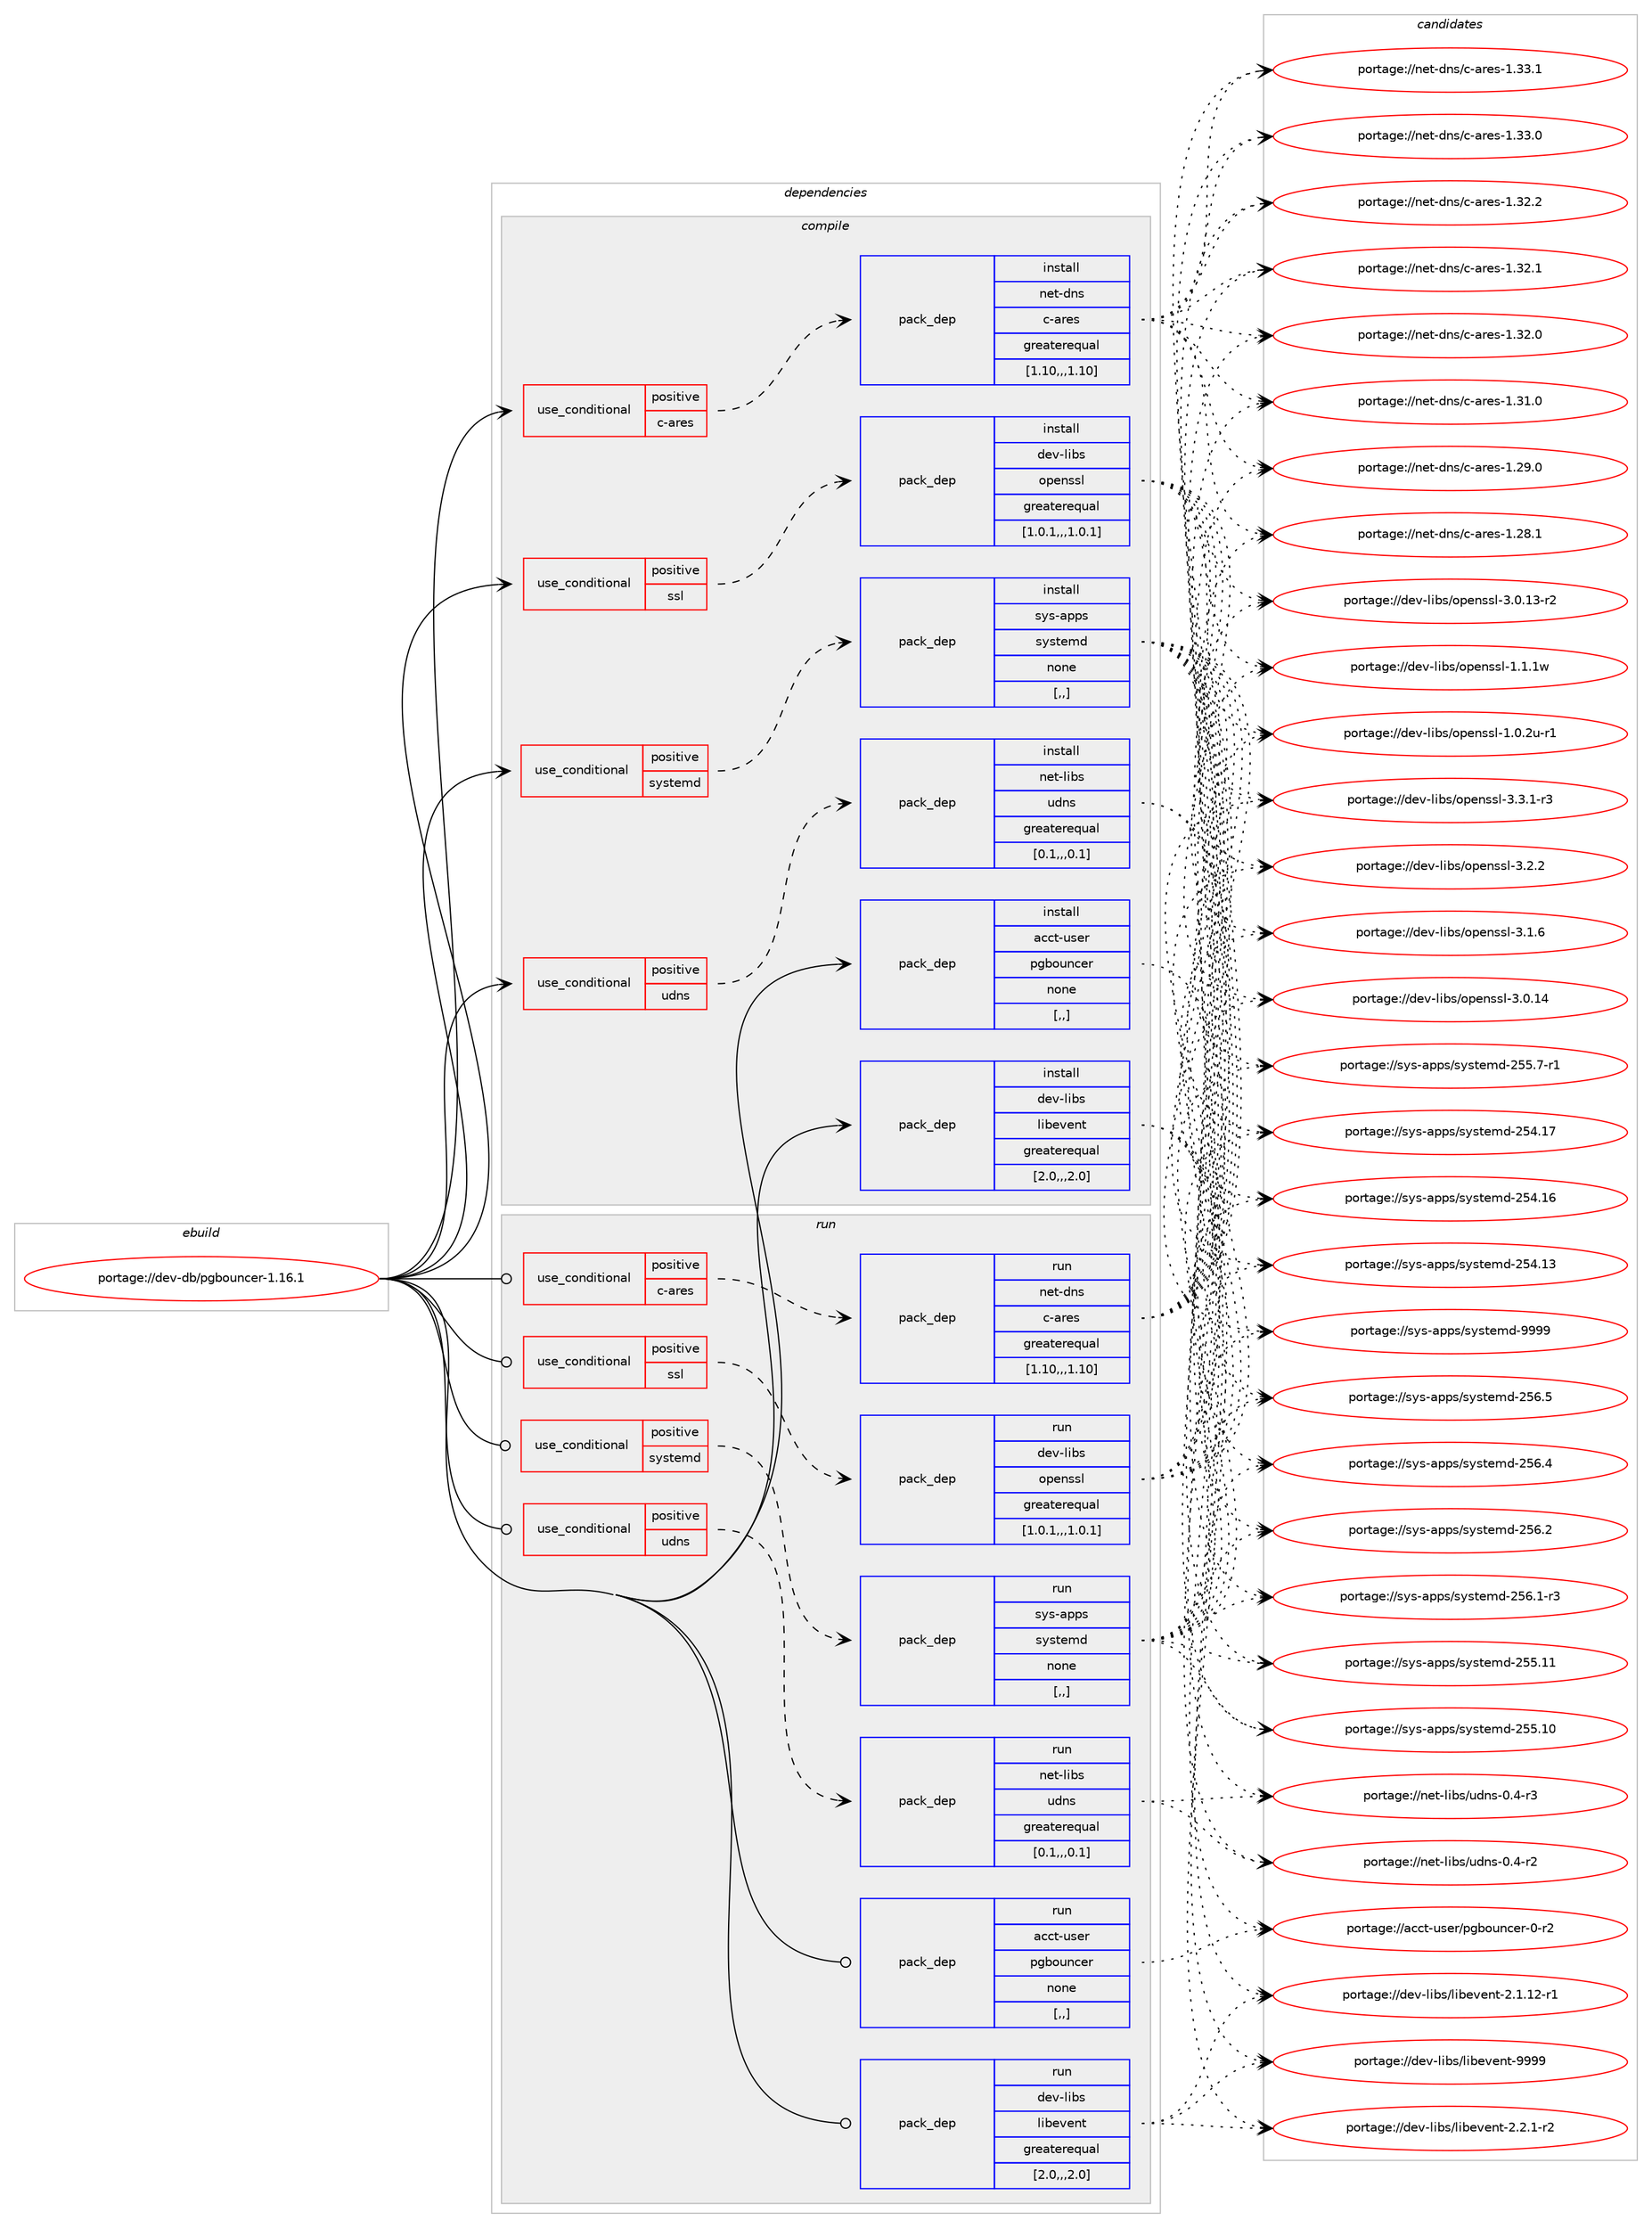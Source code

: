 digraph prolog {

# *************
# Graph options
# *************

newrank=true;
concentrate=true;
compound=true;
graph [rankdir=LR,fontname=Helvetica,fontsize=10,ranksep=1.5];#, ranksep=2.5, nodesep=0.2];
edge  [arrowhead=vee];
node  [fontname=Helvetica,fontsize=10];

# **********
# The ebuild
# **********

subgraph cluster_leftcol {
color=gray;
label=<<i>ebuild</i>>;
id [label="portage://dev-db/pgbouncer-1.16.1", color=red, width=4, href="../dev-db/pgbouncer-1.16.1.svg"];
}

# ****************
# The dependencies
# ****************

subgraph cluster_midcol {
color=gray;
label=<<i>dependencies</i>>;
subgraph cluster_compile {
fillcolor="#eeeeee";
style=filled;
label=<<i>compile</i>>;
subgraph cond147825 {
dependency562223 [label=<<TABLE BORDER="0" CELLBORDER="1" CELLSPACING="0" CELLPADDING="4"><TR><TD ROWSPAN="3" CELLPADDING="10">use_conditional</TD></TR><TR><TD>positive</TD></TR><TR><TD>c-ares</TD></TR></TABLE>>, shape=none, color=red];
subgraph pack409852 {
dependency562224 [label=<<TABLE BORDER="0" CELLBORDER="1" CELLSPACING="0" CELLPADDING="4" WIDTH="220"><TR><TD ROWSPAN="6" CELLPADDING="30">pack_dep</TD></TR><TR><TD WIDTH="110">install</TD></TR><TR><TD>net-dns</TD></TR><TR><TD>c-ares</TD></TR><TR><TD>greaterequal</TD></TR><TR><TD>[1.10,,,1.10]</TD></TR></TABLE>>, shape=none, color=blue];
}
dependency562223:e -> dependency562224:w [weight=20,style="dashed",arrowhead="vee"];
}
id:e -> dependency562223:w [weight=20,style="solid",arrowhead="vee"];
subgraph cond147826 {
dependency562225 [label=<<TABLE BORDER="0" CELLBORDER="1" CELLSPACING="0" CELLPADDING="4"><TR><TD ROWSPAN="3" CELLPADDING="10">use_conditional</TD></TR><TR><TD>positive</TD></TR><TR><TD>ssl</TD></TR></TABLE>>, shape=none, color=red];
subgraph pack409853 {
dependency562226 [label=<<TABLE BORDER="0" CELLBORDER="1" CELLSPACING="0" CELLPADDING="4" WIDTH="220"><TR><TD ROWSPAN="6" CELLPADDING="30">pack_dep</TD></TR><TR><TD WIDTH="110">install</TD></TR><TR><TD>dev-libs</TD></TR><TR><TD>openssl</TD></TR><TR><TD>greaterequal</TD></TR><TR><TD>[1.0.1,,,1.0.1]</TD></TR></TABLE>>, shape=none, color=blue];
}
dependency562225:e -> dependency562226:w [weight=20,style="dashed",arrowhead="vee"];
}
id:e -> dependency562225:w [weight=20,style="solid",arrowhead="vee"];
subgraph cond147827 {
dependency562227 [label=<<TABLE BORDER="0" CELLBORDER="1" CELLSPACING="0" CELLPADDING="4"><TR><TD ROWSPAN="3" CELLPADDING="10">use_conditional</TD></TR><TR><TD>positive</TD></TR><TR><TD>systemd</TD></TR></TABLE>>, shape=none, color=red];
subgraph pack409854 {
dependency562228 [label=<<TABLE BORDER="0" CELLBORDER="1" CELLSPACING="0" CELLPADDING="4" WIDTH="220"><TR><TD ROWSPAN="6" CELLPADDING="30">pack_dep</TD></TR><TR><TD WIDTH="110">install</TD></TR><TR><TD>sys-apps</TD></TR><TR><TD>systemd</TD></TR><TR><TD>none</TD></TR><TR><TD>[,,]</TD></TR></TABLE>>, shape=none, color=blue];
}
dependency562227:e -> dependency562228:w [weight=20,style="dashed",arrowhead="vee"];
}
id:e -> dependency562227:w [weight=20,style="solid",arrowhead="vee"];
subgraph cond147828 {
dependency562229 [label=<<TABLE BORDER="0" CELLBORDER="1" CELLSPACING="0" CELLPADDING="4"><TR><TD ROWSPAN="3" CELLPADDING="10">use_conditional</TD></TR><TR><TD>positive</TD></TR><TR><TD>udns</TD></TR></TABLE>>, shape=none, color=red];
subgraph pack409855 {
dependency562230 [label=<<TABLE BORDER="0" CELLBORDER="1" CELLSPACING="0" CELLPADDING="4" WIDTH="220"><TR><TD ROWSPAN="6" CELLPADDING="30">pack_dep</TD></TR><TR><TD WIDTH="110">install</TD></TR><TR><TD>net-libs</TD></TR><TR><TD>udns</TD></TR><TR><TD>greaterequal</TD></TR><TR><TD>[0.1,,,0.1]</TD></TR></TABLE>>, shape=none, color=blue];
}
dependency562229:e -> dependency562230:w [weight=20,style="dashed",arrowhead="vee"];
}
id:e -> dependency562229:w [weight=20,style="solid",arrowhead="vee"];
subgraph pack409856 {
dependency562231 [label=<<TABLE BORDER="0" CELLBORDER="1" CELLSPACING="0" CELLPADDING="4" WIDTH="220"><TR><TD ROWSPAN="6" CELLPADDING="30">pack_dep</TD></TR><TR><TD WIDTH="110">install</TD></TR><TR><TD>acct-user</TD></TR><TR><TD>pgbouncer</TD></TR><TR><TD>none</TD></TR><TR><TD>[,,]</TD></TR></TABLE>>, shape=none, color=blue];
}
id:e -> dependency562231:w [weight=20,style="solid",arrowhead="vee"];
subgraph pack409857 {
dependency562232 [label=<<TABLE BORDER="0" CELLBORDER="1" CELLSPACING="0" CELLPADDING="4" WIDTH="220"><TR><TD ROWSPAN="6" CELLPADDING="30">pack_dep</TD></TR><TR><TD WIDTH="110">install</TD></TR><TR><TD>dev-libs</TD></TR><TR><TD>libevent</TD></TR><TR><TD>greaterequal</TD></TR><TR><TD>[2.0,,,2.0]</TD></TR></TABLE>>, shape=none, color=blue];
}
id:e -> dependency562232:w [weight=20,style="solid",arrowhead="vee"];
}
subgraph cluster_compileandrun {
fillcolor="#eeeeee";
style=filled;
label=<<i>compile and run</i>>;
}
subgraph cluster_run {
fillcolor="#eeeeee";
style=filled;
label=<<i>run</i>>;
subgraph cond147829 {
dependency562233 [label=<<TABLE BORDER="0" CELLBORDER="1" CELLSPACING="0" CELLPADDING="4"><TR><TD ROWSPAN="3" CELLPADDING="10">use_conditional</TD></TR><TR><TD>positive</TD></TR><TR><TD>c-ares</TD></TR></TABLE>>, shape=none, color=red];
subgraph pack409858 {
dependency562234 [label=<<TABLE BORDER="0" CELLBORDER="1" CELLSPACING="0" CELLPADDING="4" WIDTH="220"><TR><TD ROWSPAN="6" CELLPADDING="30">pack_dep</TD></TR><TR><TD WIDTH="110">run</TD></TR><TR><TD>net-dns</TD></TR><TR><TD>c-ares</TD></TR><TR><TD>greaterequal</TD></TR><TR><TD>[1.10,,,1.10]</TD></TR></TABLE>>, shape=none, color=blue];
}
dependency562233:e -> dependency562234:w [weight=20,style="dashed",arrowhead="vee"];
}
id:e -> dependency562233:w [weight=20,style="solid",arrowhead="odot"];
subgraph cond147830 {
dependency562235 [label=<<TABLE BORDER="0" CELLBORDER="1" CELLSPACING="0" CELLPADDING="4"><TR><TD ROWSPAN="3" CELLPADDING="10">use_conditional</TD></TR><TR><TD>positive</TD></TR><TR><TD>ssl</TD></TR></TABLE>>, shape=none, color=red];
subgraph pack409859 {
dependency562236 [label=<<TABLE BORDER="0" CELLBORDER="1" CELLSPACING="0" CELLPADDING="4" WIDTH="220"><TR><TD ROWSPAN="6" CELLPADDING="30">pack_dep</TD></TR><TR><TD WIDTH="110">run</TD></TR><TR><TD>dev-libs</TD></TR><TR><TD>openssl</TD></TR><TR><TD>greaterequal</TD></TR><TR><TD>[1.0.1,,,1.0.1]</TD></TR></TABLE>>, shape=none, color=blue];
}
dependency562235:e -> dependency562236:w [weight=20,style="dashed",arrowhead="vee"];
}
id:e -> dependency562235:w [weight=20,style="solid",arrowhead="odot"];
subgraph cond147831 {
dependency562237 [label=<<TABLE BORDER="0" CELLBORDER="1" CELLSPACING="0" CELLPADDING="4"><TR><TD ROWSPAN="3" CELLPADDING="10">use_conditional</TD></TR><TR><TD>positive</TD></TR><TR><TD>systemd</TD></TR></TABLE>>, shape=none, color=red];
subgraph pack409860 {
dependency562238 [label=<<TABLE BORDER="0" CELLBORDER="1" CELLSPACING="0" CELLPADDING="4" WIDTH="220"><TR><TD ROWSPAN="6" CELLPADDING="30">pack_dep</TD></TR><TR><TD WIDTH="110">run</TD></TR><TR><TD>sys-apps</TD></TR><TR><TD>systemd</TD></TR><TR><TD>none</TD></TR><TR><TD>[,,]</TD></TR></TABLE>>, shape=none, color=blue];
}
dependency562237:e -> dependency562238:w [weight=20,style="dashed",arrowhead="vee"];
}
id:e -> dependency562237:w [weight=20,style="solid",arrowhead="odot"];
subgraph cond147832 {
dependency562239 [label=<<TABLE BORDER="0" CELLBORDER="1" CELLSPACING="0" CELLPADDING="4"><TR><TD ROWSPAN="3" CELLPADDING="10">use_conditional</TD></TR><TR><TD>positive</TD></TR><TR><TD>udns</TD></TR></TABLE>>, shape=none, color=red];
subgraph pack409861 {
dependency562240 [label=<<TABLE BORDER="0" CELLBORDER="1" CELLSPACING="0" CELLPADDING="4" WIDTH="220"><TR><TD ROWSPAN="6" CELLPADDING="30">pack_dep</TD></TR><TR><TD WIDTH="110">run</TD></TR><TR><TD>net-libs</TD></TR><TR><TD>udns</TD></TR><TR><TD>greaterequal</TD></TR><TR><TD>[0.1,,,0.1]</TD></TR></TABLE>>, shape=none, color=blue];
}
dependency562239:e -> dependency562240:w [weight=20,style="dashed",arrowhead="vee"];
}
id:e -> dependency562239:w [weight=20,style="solid",arrowhead="odot"];
subgraph pack409862 {
dependency562241 [label=<<TABLE BORDER="0" CELLBORDER="1" CELLSPACING="0" CELLPADDING="4" WIDTH="220"><TR><TD ROWSPAN="6" CELLPADDING="30">pack_dep</TD></TR><TR><TD WIDTH="110">run</TD></TR><TR><TD>acct-user</TD></TR><TR><TD>pgbouncer</TD></TR><TR><TD>none</TD></TR><TR><TD>[,,]</TD></TR></TABLE>>, shape=none, color=blue];
}
id:e -> dependency562241:w [weight=20,style="solid",arrowhead="odot"];
subgraph pack409863 {
dependency562242 [label=<<TABLE BORDER="0" CELLBORDER="1" CELLSPACING="0" CELLPADDING="4" WIDTH="220"><TR><TD ROWSPAN="6" CELLPADDING="30">pack_dep</TD></TR><TR><TD WIDTH="110">run</TD></TR><TR><TD>dev-libs</TD></TR><TR><TD>libevent</TD></TR><TR><TD>greaterequal</TD></TR><TR><TD>[2.0,,,2.0]</TD></TR></TABLE>>, shape=none, color=blue];
}
id:e -> dependency562242:w [weight=20,style="solid",arrowhead="odot"];
}
}

# **************
# The candidates
# **************

subgraph cluster_choices {
rank=same;
color=gray;
label=<<i>candidates</i>>;

subgraph choice409852 {
color=black;
nodesep=1;
choice110101116451001101154799459711410111545494651514649 [label="portage://net-dns/c-ares-1.33.1", color=red, width=4,href="../net-dns/c-ares-1.33.1.svg"];
choice110101116451001101154799459711410111545494651514648 [label="portage://net-dns/c-ares-1.33.0", color=red, width=4,href="../net-dns/c-ares-1.33.0.svg"];
choice110101116451001101154799459711410111545494651504650 [label="portage://net-dns/c-ares-1.32.2", color=red, width=4,href="../net-dns/c-ares-1.32.2.svg"];
choice110101116451001101154799459711410111545494651504649 [label="portage://net-dns/c-ares-1.32.1", color=red, width=4,href="../net-dns/c-ares-1.32.1.svg"];
choice110101116451001101154799459711410111545494651504648 [label="portage://net-dns/c-ares-1.32.0", color=red, width=4,href="../net-dns/c-ares-1.32.0.svg"];
choice110101116451001101154799459711410111545494651494648 [label="portage://net-dns/c-ares-1.31.0", color=red, width=4,href="../net-dns/c-ares-1.31.0.svg"];
choice110101116451001101154799459711410111545494650574648 [label="portage://net-dns/c-ares-1.29.0", color=red, width=4,href="../net-dns/c-ares-1.29.0.svg"];
choice110101116451001101154799459711410111545494650564649 [label="portage://net-dns/c-ares-1.28.1", color=red, width=4,href="../net-dns/c-ares-1.28.1.svg"];
dependency562224:e -> choice110101116451001101154799459711410111545494651514649:w [style=dotted,weight="100"];
dependency562224:e -> choice110101116451001101154799459711410111545494651514648:w [style=dotted,weight="100"];
dependency562224:e -> choice110101116451001101154799459711410111545494651504650:w [style=dotted,weight="100"];
dependency562224:e -> choice110101116451001101154799459711410111545494651504649:w [style=dotted,weight="100"];
dependency562224:e -> choice110101116451001101154799459711410111545494651504648:w [style=dotted,weight="100"];
dependency562224:e -> choice110101116451001101154799459711410111545494651494648:w [style=dotted,weight="100"];
dependency562224:e -> choice110101116451001101154799459711410111545494650574648:w [style=dotted,weight="100"];
dependency562224:e -> choice110101116451001101154799459711410111545494650564649:w [style=dotted,weight="100"];
}
subgraph choice409853 {
color=black;
nodesep=1;
choice1001011184510810598115471111121011101151151084551465146494511451 [label="portage://dev-libs/openssl-3.3.1-r3", color=red, width=4,href="../dev-libs/openssl-3.3.1-r3.svg"];
choice100101118451081059811547111112101110115115108455146504650 [label="portage://dev-libs/openssl-3.2.2", color=red, width=4,href="../dev-libs/openssl-3.2.2.svg"];
choice100101118451081059811547111112101110115115108455146494654 [label="portage://dev-libs/openssl-3.1.6", color=red, width=4,href="../dev-libs/openssl-3.1.6.svg"];
choice10010111845108105981154711111210111011511510845514648464952 [label="portage://dev-libs/openssl-3.0.14", color=red, width=4,href="../dev-libs/openssl-3.0.14.svg"];
choice100101118451081059811547111112101110115115108455146484649514511450 [label="portage://dev-libs/openssl-3.0.13-r2", color=red, width=4,href="../dev-libs/openssl-3.0.13-r2.svg"];
choice100101118451081059811547111112101110115115108454946494649119 [label="portage://dev-libs/openssl-1.1.1w", color=red, width=4,href="../dev-libs/openssl-1.1.1w.svg"];
choice1001011184510810598115471111121011101151151084549464846501174511449 [label="portage://dev-libs/openssl-1.0.2u-r1", color=red, width=4,href="../dev-libs/openssl-1.0.2u-r1.svg"];
dependency562226:e -> choice1001011184510810598115471111121011101151151084551465146494511451:w [style=dotted,weight="100"];
dependency562226:e -> choice100101118451081059811547111112101110115115108455146504650:w [style=dotted,weight="100"];
dependency562226:e -> choice100101118451081059811547111112101110115115108455146494654:w [style=dotted,weight="100"];
dependency562226:e -> choice10010111845108105981154711111210111011511510845514648464952:w [style=dotted,weight="100"];
dependency562226:e -> choice100101118451081059811547111112101110115115108455146484649514511450:w [style=dotted,weight="100"];
dependency562226:e -> choice100101118451081059811547111112101110115115108454946494649119:w [style=dotted,weight="100"];
dependency562226:e -> choice1001011184510810598115471111121011101151151084549464846501174511449:w [style=dotted,weight="100"];
}
subgraph choice409854 {
color=black;
nodesep=1;
choice1151211154597112112115471151211151161011091004557575757 [label="portage://sys-apps/systemd-9999", color=red, width=4,href="../sys-apps/systemd-9999.svg"];
choice115121115459711211211547115121115116101109100455053544653 [label="portage://sys-apps/systemd-256.5", color=red, width=4,href="../sys-apps/systemd-256.5.svg"];
choice115121115459711211211547115121115116101109100455053544652 [label="portage://sys-apps/systemd-256.4", color=red, width=4,href="../sys-apps/systemd-256.4.svg"];
choice115121115459711211211547115121115116101109100455053544650 [label="portage://sys-apps/systemd-256.2", color=red, width=4,href="../sys-apps/systemd-256.2.svg"];
choice1151211154597112112115471151211151161011091004550535446494511451 [label="portage://sys-apps/systemd-256.1-r3", color=red, width=4,href="../sys-apps/systemd-256.1-r3.svg"];
choice11512111545971121121154711512111511610110910045505353464949 [label="portage://sys-apps/systemd-255.11", color=red, width=4,href="../sys-apps/systemd-255.11.svg"];
choice11512111545971121121154711512111511610110910045505353464948 [label="portage://sys-apps/systemd-255.10", color=red, width=4,href="../sys-apps/systemd-255.10.svg"];
choice1151211154597112112115471151211151161011091004550535346554511449 [label="portage://sys-apps/systemd-255.7-r1", color=red, width=4,href="../sys-apps/systemd-255.7-r1.svg"];
choice11512111545971121121154711512111511610110910045505352464955 [label="portage://sys-apps/systemd-254.17", color=red, width=4,href="../sys-apps/systemd-254.17.svg"];
choice11512111545971121121154711512111511610110910045505352464954 [label="portage://sys-apps/systemd-254.16", color=red, width=4,href="../sys-apps/systemd-254.16.svg"];
choice11512111545971121121154711512111511610110910045505352464951 [label="portage://sys-apps/systemd-254.13", color=red, width=4,href="../sys-apps/systemd-254.13.svg"];
dependency562228:e -> choice1151211154597112112115471151211151161011091004557575757:w [style=dotted,weight="100"];
dependency562228:e -> choice115121115459711211211547115121115116101109100455053544653:w [style=dotted,weight="100"];
dependency562228:e -> choice115121115459711211211547115121115116101109100455053544652:w [style=dotted,weight="100"];
dependency562228:e -> choice115121115459711211211547115121115116101109100455053544650:w [style=dotted,weight="100"];
dependency562228:e -> choice1151211154597112112115471151211151161011091004550535446494511451:w [style=dotted,weight="100"];
dependency562228:e -> choice11512111545971121121154711512111511610110910045505353464949:w [style=dotted,weight="100"];
dependency562228:e -> choice11512111545971121121154711512111511610110910045505353464948:w [style=dotted,weight="100"];
dependency562228:e -> choice1151211154597112112115471151211151161011091004550535346554511449:w [style=dotted,weight="100"];
dependency562228:e -> choice11512111545971121121154711512111511610110910045505352464955:w [style=dotted,weight="100"];
dependency562228:e -> choice11512111545971121121154711512111511610110910045505352464954:w [style=dotted,weight="100"];
dependency562228:e -> choice11512111545971121121154711512111511610110910045505352464951:w [style=dotted,weight="100"];
}
subgraph choice409855 {
color=black;
nodesep=1;
choice110101116451081059811547117100110115454846524511451 [label="portage://net-libs/udns-0.4-r3", color=red, width=4,href="../net-libs/udns-0.4-r3.svg"];
choice110101116451081059811547117100110115454846524511450 [label="portage://net-libs/udns-0.4-r2", color=red, width=4,href="../net-libs/udns-0.4-r2.svg"];
dependency562230:e -> choice110101116451081059811547117100110115454846524511451:w [style=dotted,weight="100"];
dependency562230:e -> choice110101116451081059811547117100110115454846524511450:w [style=dotted,weight="100"];
}
subgraph choice409856 {
color=black;
nodesep=1;
choice9799991164511711510111447112103981111171109910111445484511450 [label="portage://acct-user/pgbouncer-0-r2", color=red, width=4,href="../acct-user/pgbouncer-0-r2.svg"];
dependency562231:e -> choice9799991164511711510111447112103981111171109910111445484511450:w [style=dotted,weight="100"];
}
subgraph choice409857 {
color=black;
nodesep=1;
choice100101118451081059811547108105981011181011101164557575757 [label="portage://dev-libs/libevent-9999", color=red, width=4,href="../dev-libs/libevent-9999.svg"];
choice100101118451081059811547108105981011181011101164550465046494511450 [label="portage://dev-libs/libevent-2.2.1-r2", color=red, width=4,href="../dev-libs/libevent-2.2.1-r2.svg"];
choice10010111845108105981154710810598101118101110116455046494649504511449 [label="portage://dev-libs/libevent-2.1.12-r1", color=red, width=4,href="../dev-libs/libevent-2.1.12-r1.svg"];
dependency562232:e -> choice100101118451081059811547108105981011181011101164557575757:w [style=dotted,weight="100"];
dependency562232:e -> choice100101118451081059811547108105981011181011101164550465046494511450:w [style=dotted,weight="100"];
dependency562232:e -> choice10010111845108105981154710810598101118101110116455046494649504511449:w [style=dotted,weight="100"];
}
subgraph choice409858 {
color=black;
nodesep=1;
choice110101116451001101154799459711410111545494651514649 [label="portage://net-dns/c-ares-1.33.1", color=red, width=4,href="../net-dns/c-ares-1.33.1.svg"];
choice110101116451001101154799459711410111545494651514648 [label="portage://net-dns/c-ares-1.33.0", color=red, width=4,href="../net-dns/c-ares-1.33.0.svg"];
choice110101116451001101154799459711410111545494651504650 [label="portage://net-dns/c-ares-1.32.2", color=red, width=4,href="../net-dns/c-ares-1.32.2.svg"];
choice110101116451001101154799459711410111545494651504649 [label="portage://net-dns/c-ares-1.32.1", color=red, width=4,href="../net-dns/c-ares-1.32.1.svg"];
choice110101116451001101154799459711410111545494651504648 [label="portage://net-dns/c-ares-1.32.0", color=red, width=4,href="../net-dns/c-ares-1.32.0.svg"];
choice110101116451001101154799459711410111545494651494648 [label="portage://net-dns/c-ares-1.31.0", color=red, width=4,href="../net-dns/c-ares-1.31.0.svg"];
choice110101116451001101154799459711410111545494650574648 [label="portage://net-dns/c-ares-1.29.0", color=red, width=4,href="../net-dns/c-ares-1.29.0.svg"];
choice110101116451001101154799459711410111545494650564649 [label="portage://net-dns/c-ares-1.28.1", color=red, width=4,href="../net-dns/c-ares-1.28.1.svg"];
dependency562234:e -> choice110101116451001101154799459711410111545494651514649:w [style=dotted,weight="100"];
dependency562234:e -> choice110101116451001101154799459711410111545494651514648:w [style=dotted,weight="100"];
dependency562234:e -> choice110101116451001101154799459711410111545494651504650:w [style=dotted,weight="100"];
dependency562234:e -> choice110101116451001101154799459711410111545494651504649:w [style=dotted,weight="100"];
dependency562234:e -> choice110101116451001101154799459711410111545494651504648:w [style=dotted,weight="100"];
dependency562234:e -> choice110101116451001101154799459711410111545494651494648:w [style=dotted,weight="100"];
dependency562234:e -> choice110101116451001101154799459711410111545494650574648:w [style=dotted,weight="100"];
dependency562234:e -> choice110101116451001101154799459711410111545494650564649:w [style=dotted,weight="100"];
}
subgraph choice409859 {
color=black;
nodesep=1;
choice1001011184510810598115471111121011101151151084551465146494511451 [label="portage://dev-libs/openssl-3.3.1-r3", color=red, width=4,href="../dev-libs/openssl-3.3.1-r3.svg"];
choice100101118451081059811547111112101110115115108455146504650 [label="portage://dev-libs/openssl-3.2.2", color=red, width=4,href="../dev-libs/openssl-3.2.2.svg"];
choice100101118451081059811547111112101110115115108455146494654 [label="portage://dev-libs/openssl-3.1.6", color=red, width=4,href="../dev-libs/openssl-3.1.6.svg"];
choice10010111845108105981154711111210111011511510845514648464952 [label="portage://dev-libs/openssl-3.0.14", color=red, width=4,href="../dev-libs/openssl-3.0.14.svg"];
choice100101118451081059811547111112101110115115108455146484649514511450 [label="portage://dev-libs/openssl-3.0.13-r2", color=red, width=4,href="../dev-libs/openssl-3.0.13-r2.svg"];
choice100101118451081059811547111112101110115115108454946494649119 [label="portage://dev-libs/openssl-1.1.1w", color=red, width=4,href="../dev-libs/openssl-1.1.1w.svg"];
choice1001011184510810598115471111121011101151151084549464846501174511449 [label="portage://dev-libs/openssl-1.0.2u-r1", color=red, width=4,href="../dev-libs/openssl-1.0.2u-r1.svg"];
dependency562236:e -> choice1001011184510810598115471111121011101151151084551465146494511451:w [style=dotted,weight="100"];
dependency562236:e -> choice100101118451081059811547111112101110115115108455146504650:w [style=dotted,weight="100"];
dependency562236:e -> choice100101118451081059811547111112101110115115108455146494654:w [style=dotted,weight="100"];
dependency562236:e -> choice10010111845108105981154711111210111011511510845514648464952:w [style=dotted,weight="100"];
dependency562236:e -> choice100101118451081059811547111112101110115115108455146484649514511450:w [style=dotted,weight="100"];
dependency562236:e -> choice100101118451081059811547111112101110115115108454946494649119:w [style=dotted,weight="100"];
dependency562236:e -> choice1001011184510810598115471111121011101151151084549464846501174511449:w [style=dotted,weight="100"];
}
subgraph choice409860 {
color=black;
nodesep=1;
choice1151211154597112112115471151211151161011091004557575757 [label="portage://sys-apps/systemd-9999", color=red, width=4,href="../sys-apps/systemd-9999.svg"];
choice115121115459711211211547115121115116101109100455053544653 [label="portage://sys-apps/systemd-256.5", color=red, width=4,href="../sys-apps/systemd-256.5.svg"];
choice115121115459711211211547115121115116101109100455053544652 [label="portage://sys-apps/systemd-256.4", color=red, width=4,href="../sys-apps/systemd-256.4.svg"];
choice115121115459711211211547115121115116101109100455053544650 [label="portage://sys-apps/systemd-256.2", color=red, width=4,href="../sys-apps/systemd-256.2.svg"];
choice1151211154597112112115471151211151161011091004550535446494511451 [label="portage://sys-apps/systemd-256.1-r3", color=red, width=4,href="../sys-apps/systemd-256.1-r3.svg"];
choice11512111545971121121154711512111511610110910045505353464949 [label="portage://sys-apps/systemd-255.11", color=red, width=4,href="../sys-apps/systemd-255.11.svg"];
choice11512111545971121121154711512111511610110910045505353464948 [label="portage://sys-apps/systemd-255.10", color=red, width=4,href="../sys-apps/systemd-255.10.svg"];
choice1151211154597112112115471151211151161011091004550535346554511449 [label="portage://sys-apps/systemd-255.7-r1", color=red, width=4,href="../sys-apps/systemd-255.7-r1.svg"];
choice11512111545971121121154711512111511610110910045505352464955 [label="portage://sys-apps/systemd-254.17", color=red, width=4,href="../sys-apps/systemd-254.17.svg"];
choice11512111545971121121154711512111511610110910045505352464954 [label="portage://sys-apps/systemd-254.16", color=red, width=4,href="../sys-apps/systemd-254.16.svg"];
choice11512111545971121121154711512111511610110910045505352464951 [label="portage://sys-apps/systemd-254.13", color=red, width=4,href="../sys-apps/systemd-254.13.svg"];
dependency562238:e -> choice1151211154597112112115471151211151161011091004557575757:w [style=dotted,weight="100"];
dependency562238:e -> choice115121115459711211211547115121115116101109100455053544653:w [style=dotted,weight="100"];
dependency562238:e -> choice115121115459711211211547115121115116101109100455053544652:w [style=dotted,weight="100"];
dependency562238:e -> choice115121115459711211211547115121115116101109100455053544650:w [style=dotted,weight="100"];
dependency562238:e -> choice1151211154597112112115471151211151161011091004550535446494511451:w [style=dotted,weight="100"];
dependency562238:e -> choice11512111545971121121154711512111511610110910045505353464949:w [style=dotted,weight="100"];
dependency562238:e -> choice11512111545971121121154711512111511610110910045505353464948:w [style=dotted,weight="100"];
dependency562238:e -> choice1151211154597112112115471151211151161011091004550535346554511449:w [style=dotted,weight="100"];
dependency562238:e -> choice11512111545971121121154711512111511610110910045505352464955:w [style=dotted,weight="100"];
dependency562238:e -> choice11512111545971121121154711512111511610110910045505352464954:w [style=dotted,weight="100"];
dependency562238:e -> choice11512111545971121121154711512111511610110910045505352464951:w [style=dotted,weight="100"];
}
subgraph choice409861 {
color=black;
nodesep=1;
choice110101116451081059811547117100110115454846524511451 [label="portage://net-libs/udns-0.4-r3", color=red, width=4,href="../net-libs/udns-0.4-r3.svg"];
choice110101116451081059811547117100110115454846524511450 [label="portage://net-libs/udns-0.4-r2", color=red, width=4,href="../net-libs/udns-0.4-r2.svg"];
dependency562240:e -> choice110101116451081059811547117100110115454846524511451:w [style=dotted,weight="100"];
dependency562240:e -> choice110101116451081059811547117100110115454846524511450:w [style=dotted,weight="100"];
}
subgraph choice409862 {
color=black;
nodesep=1;
choice9799991164511711510111447112103981111171109910111445484511450 [label="portage://acct-user/pgbouncer-0-r2", color=red, width=4,href="../acct-user/pgbouncer-0-r2.svg"];
dependency562241:e -> choice9799991164511711510111447112103981111171109910111445484511450:w [style=dotted,weight="100"];
}
subgraph choice409863 {
color=black;
nodesep=1;
choice100101118451081059811547108105981011181011101164557575757 [label="portage://dev-libs/libevent-9999", color=red, width=4,href="../dev-libs/libevent-9999.svg"];
choice100101118451081059811547108105981011181011101164550465046494511450 [label="portage://dev-libs/libevent-2.2.1-r2", color=red, width=4,href="../dev-libs/libevent-2.2.1-r2.svg"];
choice10010111845108105981154710810598101118101110116455046494649504511449 [label="portage://dev-libs/libevent-2.1.12-r1", color=red, width=4,href="../dev-libs/libevent-2.1.12-r1.svg"];
dependency562242:e -> choice100101118451081059811547108105981011181011101164557575757:w [style=dotted,weight="100"];
dependency562242:e -> choice100101118451081059811547108105981011181011101164550465046494511450:w [style=dotted,weight="100"];
dependency562242:e -> choice10010111845108105981154710810598101118101110116455046494649504511449:w [style=dotted,weight="100"];
}
}

}
